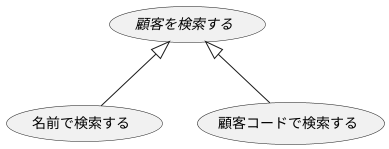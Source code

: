 @startuml

' 日本語だとイタリック体にならない
' 英語だとイタリック体になる
(//顧客を検索する//) <|-- (名前で検索する)
(//顧客を検索する//) <|-- (顧客コードで検索する)

@enduml